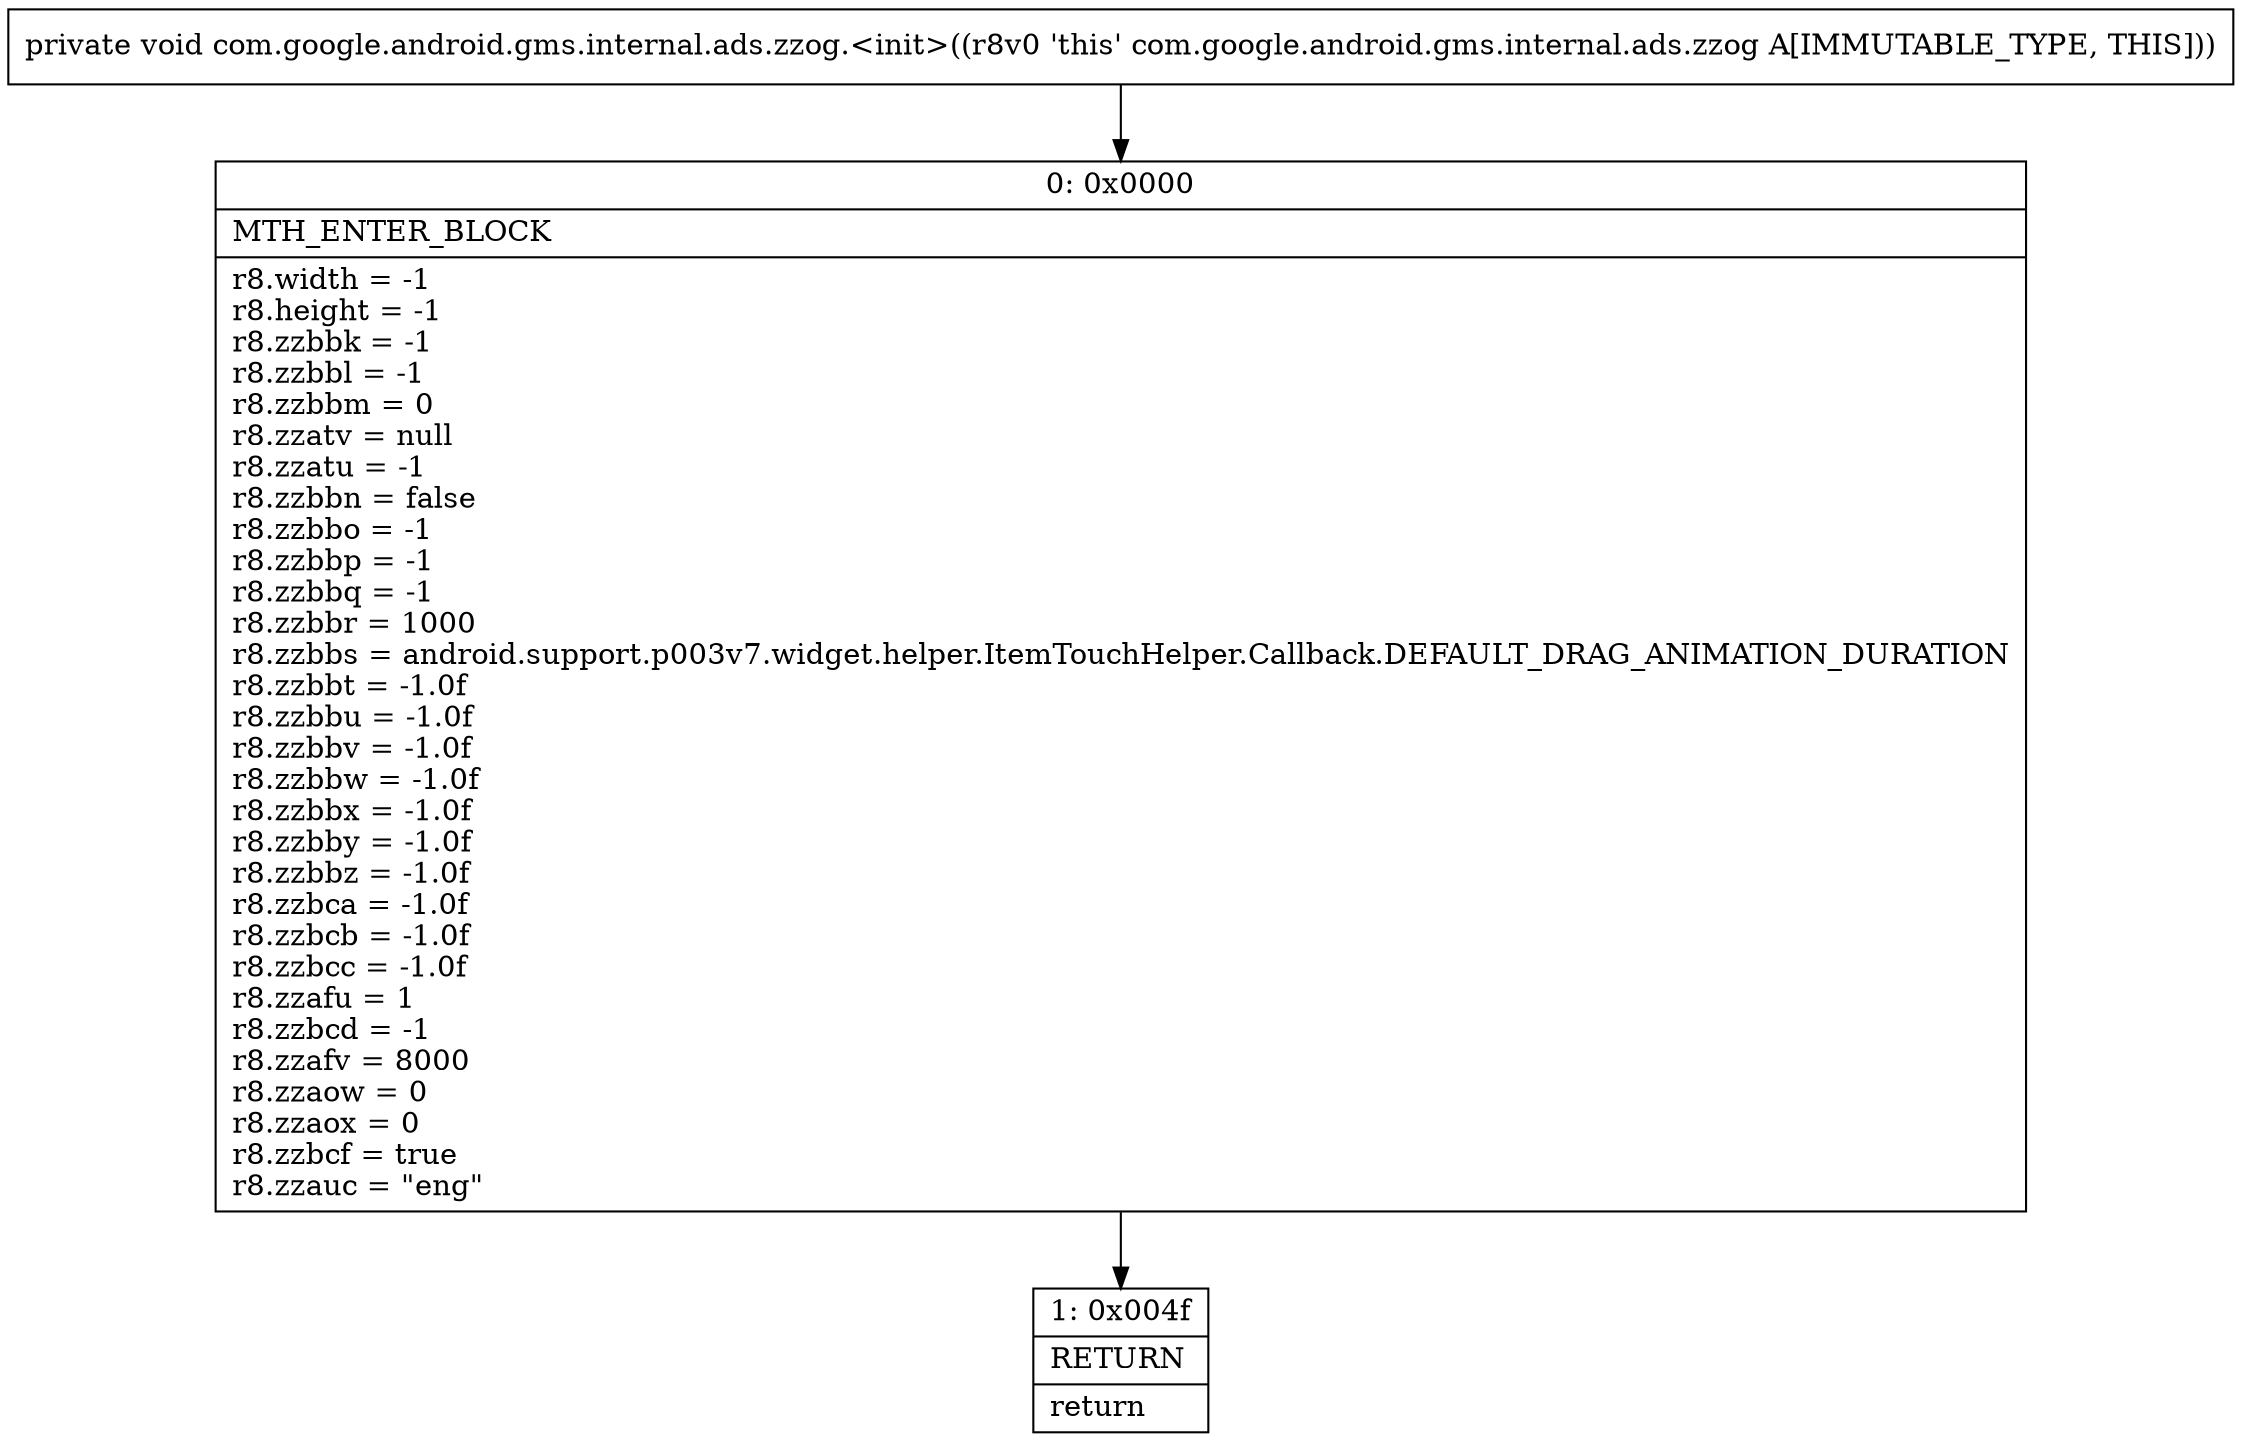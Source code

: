 digraph "CFG forcom.google.android.gms.internal.ads.zzog.\<init\>()V" {
Node_0 [shape=record,label="{0\:\ 0x0000|MTH_ENTER_BLOCK\l|r8.width = \-1\lr8.height = \-1\lr8.zzbbk = \-1\lr8.zzbbl = \-1\lr8.zzbbm = 0\lr8.zzatv = null\lr8.zzatu = \-1\lr8.zzbbn = false\lr8.zzbbo = \-1\lr8.zzbbp = \-1\lr8.zzbbq = \-1\lr8.zzbbr = 1000\lr8.zzbbs = android.support.p003v7.widget.helper.ItemTouchHelper.Callback.DEFAULT_DRAG_ANIMATION_DURATION\lr8.zzbbt = \-1.0f\lr8.zzbbu = \-1.0f\lr8.zzbbv = \-1.0f\lr8.zzbbw = \-1.0f\lr8.zzbbx = \-1.0f\lr8.zzbby = \-1.0f\lr8.zzbbz = \-1.0f\lr8.zzbca = \-1.0f\lr8.zzbcb = \-1.0f\lr8.zzbcc = \-1.0f\lr8.zzafu = 1\lr8.zzbcd = \-1\lr8.zzafv = 8000\lr8.zzaow = 0\lr8.zzaox = 0\lr8.zzbcf = true\lr8.zzauc = \"eng\"\l}"];
Node_1 [shape=record,label="{1\:\ 0x004f|RETURN\l|return\l}"];
MethodNode[shape=record,label="{private void com.google.android.gms.internal.ads.zzog.\<init\>((r8v0 'this' com.google.android.gms.internal.ads.zzog A[IMMUTABLE_TYPE, THIS])) }"];
MethodNode -> Node_0;
Node_0 -> Node_1;
}

